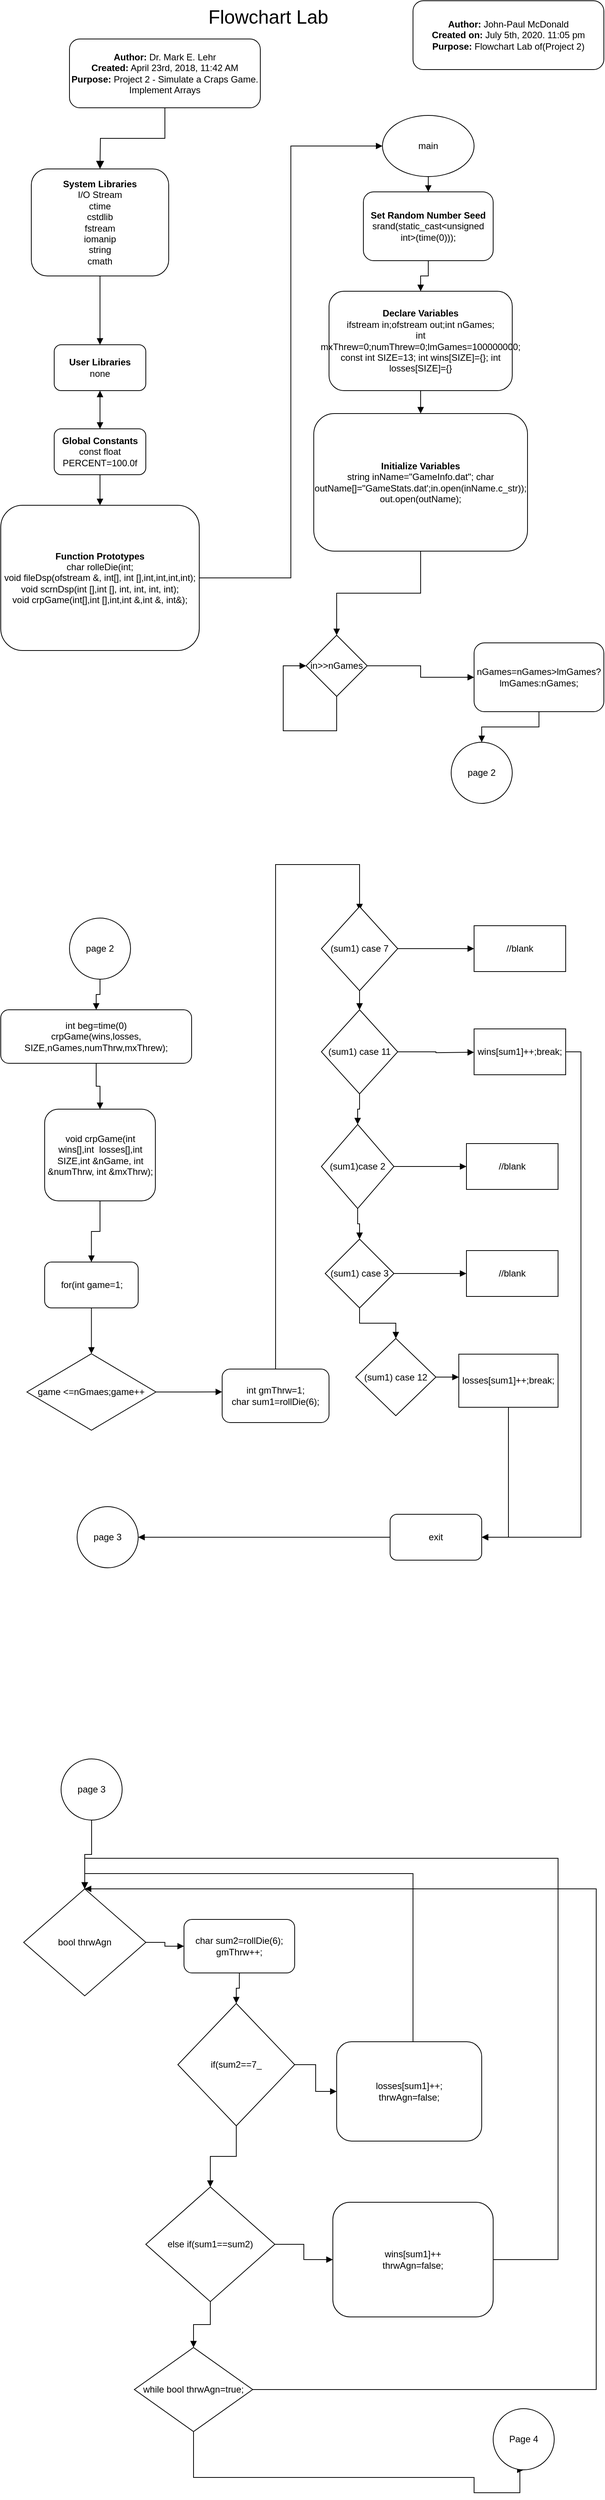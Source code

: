 <mxfile version="13.3.9" type="device"><diagram id="C5RBs43oDa-KdzZeNtuy" name="Page-1"><mxGraphModel dx="1036" dy="627" grid="1" gridSize="10" guides="1" tooltips="1" connect="1" arrows="1" fold="1" page="1" pageScale="1" pageWidth="850" pageHeight="1100" math="0" shadow="0"><root><mxCell id="WIyWlLk6GJQsqaUBKTNV-0"/><mxCell id="WIyWlLk6GJQsqaUBKTNV-1" parent="WIyWlLk6GJQsqaUBKTNV-0"/><mxCell id="WIyWlLk6GJQsqaUBKTNV-2" value="" style="rounded=0;html=1;jettySize=auto;orthogonalLoop=1;fontSize=11;endArrow=block;endFill=1;endSize=8;strokeWidth=1;shadow=0;labelBackgroundColor=none;edgeStyle=orthogonalEdgeStyle;" parent="WIyWlLk6GJQsqaUBKTNV-1" source="WIyWlLk6GJQsqaUBKTNV-3" edge="1"><mxGeometry relative="1" as="geometry"><mxPoint x="160" y="240" as="targetPoint"/></mxGeometry></mxCell><mxCell id="WIyWlLk6GJQsqaUBKTNV-3" value="&lt;b&gt;Author:&lt;/b&gt; Dr. Mark E. Lehr&lt;br&gt;&lt;b&gt;Created:&lt;/b&gt; April 23rd, 2018, 11:42 AM&lt;br&gt;&lt;b&gt;Purpose:&lt;/b&gt; Project 2 - Simulate a Craps Game.&lt;br&gt;Implement Arrays" style="rounded=1;whiteSpace=wrap;html=1;fontSize=12;glass=0;strokeWidth=1;shadow=0;" parent="WIyWlLk6GJQsqaUBKTNV-1" vertex="1"><mxGeometry x="120" y="70" width="250" height="90" as="geometry"/></mxCell><mxCell id="kO_906Hd4kEO2yHQfn7d-2" value="&lt;font style=&quot;font-size: 25px&quot;&gt;Flowchart Lab&lt;/font&gt;" style="text;html=1;align=center;verticalAlign=middle;resizable=0;points=[];autosize=1;" parent="WIyWlLk6GJQsqaUBKTNV-1" vertex="1"><mxGeometry x="295" y="30" width="170" height="20" as="geometry"/></mxCell><mxCell id="kO_906Hd4kEO2yHQfn7d-12" style="edgeStyle=orthogonalEdgeStyle;rounded=0;orthogonalLoop=1;jettySize=auto;html=1;entryX=0.5;entryY=0;entryDx=0;entryDy=0;endArrow=block;endFill=1;" parent="WIyWlLk6GJQsqaUBKTNV-1" source="kO_906Hd4kEO2yHQfn7d-3" target="kO_906Hd4kEO2yHQfn7d-11" edge="1"><mxGeometry relative="1" as="geometry"/></mxCell><mxCell id="kO_906Hd4kEO2yHQfn7d-3" value="&lt;b&gt;System Libraries&lt;/b&gt;&lt;br&gt;I/O Stream&lt;br&gt;ctime&lt;br&gt;cstdlib&lt;br&gt;fstream&lt;br&gt;iomanip&lt;br&gt;string&lt;br&gt;cmath" style="rounded=1;whiteSpace=wrap;html=1;" parent="WIyWlLk6GJQsqaUBKTNV-1" vertex="1"><mxGeometry x="70" y="240" width="180" height="140" as="geometry"/></mxCell><mxCell id="kO_906Hd4kEO2yHQfn7d-9" value="&lt;b&gt;Author:&lt;/b&gt; John-Paul McDonald&lt;br&gt;&lt;b&gt;Created on:&lt;/b&gt; July 5th, 2020. 11:05 pm&lt;br&gt;&lt;b&gt;Purpose:&lt;/b&gt;&amp;nbsp;Flowchart Lab of(Project 2)" style="rounded=1;whiteSpace=wrap;html=1;fontSize=12;glass=0;strokeWidth=1;shadow=0;" parent="WIyWlLk6GJQsqaUBKTNV-1" vertex="1"><mxGeometry x="570" y="20" width="250" height="90" as="geometry"/></mxCell><mxCell id="kO_906Hd4kEO2yHQfn7d-17" style="edgeStyle=orthogonalEdgeStyle;rounded=0;orthogonalLoop=1;jettySize=auto;html=1;entryX=0.5;entryY=0;entryDx=0;entryDy=0;endArrow=block;endFill=1;" parent="WIyWlLk6GJQsqaUBKTNV-1" source="kO_906Hd4kEO2yHQfn7d-11" target="kO_906Hd4kEO2yHQfn7d-14" edge="1"><mxGeometry relative="1" as="geometry"/></mxCell><mxCell id="kO_906Hd4kEO2yHQfn7d-11" value="&lt;b&gt;User Libraries&lt;/b&gt;&lt;br&gt;none" style="rounded=1;whiteSpace=wrap;html=1;" parent="WIyWlLk6GJQsqaUBKTNV-1" vertex="1"><mxGeometry x="100" y="470" width="120" height="60" as="geometry"/></mxCell><mxCell id="kO_906Hd4kEO2yHQfn7d-18" style="edgeStyle=orthogonalEdgeStyle;rounded=0;orthogonalLoop=1;jettySize=auto;html=1;endArrow=block;endFill=1;" parent="WIyWlLk6GJQsqaUBKTNV-1" source="kO_906Hd4kEO2yHQfn7d-14" edge="1"><mxGeometry relative="1" as="geometry"><mxPoint x="160" y="530" as="targetPoint"/></mxGeometry></mxCell><mxCell id="kO_906Hd4kEO2yHQfn7d-19" style="edgeStyle=orthogonalEdgeStyle;rounded=0;orthogonalLoop=1;jettySize=auto;html=1;entryX=0.5;entryY=0;entryDx=0;entryDy=0;endArrow=block;endFill=1;" parent="WIyWlLk6GJQsqaUBKTNV-1" source="kO_906Hd4kEO2yHQfn7d-14" target="kO_906Hd4kEO2yHQfn7d-16" edge="1"><mxGeometry relative="1" as="geometry"/></mxCell><mxCell id="kO_906Hd4kEO2yHQfn7d-14" value="&lt;b&gt;Global Constants&lt;/b&gt;&lt;br&gt;const float PERCENT=100.0f" style="rounded=1;whiteSpace=wrap;html=1;" parent="WIyWlLk6GJQsqaUBKTNV-1" vertex="1"><mxGeometry x="100" y="580" width="120" height="60" as="geometry"/></mxCell><mxCell id="kO_906Hd4kEO2yHQfn7d-21" style="edgeStyle=orthogonalEdgeStyle;rounded=0;orthogonalLoop=1;jettySize=auto;html=1;entryX=0;entryY=0.5;entryDx=0;entryDy=0;endArrow=block;endFill=1;" parent="WIyWlLk6GJQsqaUBKTNV-1" source="kO_906Hd4kEO2yHQfn7d-16" target="kO_906Hd4kEO2yHQfn7d-20" edge="1"><mxGeometry relative="1" as="geometry"/></mxCell><mxCell id="kO_906Hd4kEO2yHQfn7d-16" value="&lt;b&gt;Function Prototypes&lt;/b&gt;&lt;br&gt;char rolleDie(int;&lt;br&gt;void fileDsp(ofstream &amp;amp;, int[], int [],int,int,int,int);&lt;br&gt;void scrnDsp(int [],int [], int, int, int, int);&lt;br&gt;void crpGame(int[],int [],int,int &amp;amp;,int &amp;amp;, int&amp;amp;);" style="rounded=1;whiteSpace=wrap;html=1;" parent="WIyWlLk6GJQsqaUBKTNV-1" vertex="1"><mxGeometry x="30" y="680" width="260" height="190" as="geometry"/></mxCell><mxCell id="kO_906Hd4kEO2yHQfn7d-24" style="edgeStyle=orthogonalEdgeStyle;rounded=0;orthogonalLoop=1;jettySize=auto;html=1;endArrow=block;endFill=1;" parent="WIyWlLk6GJQsqaUBKTNV-1" source="kO_906Hd4kEO2yHQfn7d-20" target="kO_906Hd4kEO2yHQfn7d-23" edge="1"><mxGeometry relative="1" as="geometry"/></mxCell><mxCell id="kO_906Hd4kEO2yHQfn7d-20" value="main" style="ellipse;whiteSpace=wrap;html=1;" parent="WIyWlLk6GJQsqaUBKTNV-1" vertex="1"><mxGeometry x="530" y="170" width="120" height="80" as="geometry"/></mxCell><mxCell id="kO_906Hd4kEO2yHQfn7d-31" style="edgeStyle=orthogonalEdgeStyle;rounded=0;orthogonalLoop=1;jettySize=auto;html=1;entryX=0.5;entryY=0;entryDx=0;entryDy=0;endArrow=block;endFill=1;" parent="WIyWlLk6GJQsqaUBKTNV-1" source="kO_906Hd4kEO2yHQfn7d-22" target="kO_906Hd4kEO2yHQfn7d-28" edge="1"><mxGeometry relative="1" as="geometry"/></mxCell><mxCell id="kO_906Hd4kEO2yHQfn7d-22" value="&lt;b&gt;Declare Variables&lt;/b&gt;&lt;br&gt;ifstream in;ofstream out;int nGames;&lt;br&gt;int mxThrew=0;numThrew=0;lmGames=100000000;&lt;br&gt;const int SIZE=13; int wins[SIZE]={}; int losses[SIZE]={}" style="rounded=1;whiteSpace=wrap;html=1;" parent="WIyWlLk6GJQsqaUBKTNV-1" vertex="1"><mxGeometry x="460" y="400" width="240" height="130" as="geometry"/></mxCell><mxCell id="kO_906Hd4kEO2yHQfn7d-25" style="edgeStyle=orthogonalEdgeStyle;rounded=0;orthogonalLoop=1;jettySize=auto;html=1;entryX=0.5;entryY=0;entryDx=0;entryDy=0;endArrow=block;endFill=1;" parent="WIyWlLk6GJQsqaUBKTNV-1" source="kO_906Hd4kEO2yHQfn7d-23" target="kO_906Hd4kEO2yHQfn7d-22" edge="1"><mxGeometry relative="1" as="geometry"/></mxCell><mxCell id="kO_906Hd4kEO2yHQfn7d-23" value="&lt;b&gt;Set Random Number Seed&lt;/b&gt;&lt;br&gt;srand(static_cast&amp;lt;unsigned int&amp;gt;(time(0)));" style="rounded=1;whiteSpace=wrap;html=1;" parent="WIyWlLk6GJQsqaUBKTNV-1" vertex="1"><mxGeometry x="505" y="270" width="170" height="90" as="geometry"/></mxCell><mxCell id="kO_906Hd4kEO2yHQfn7d-32" style="edgeStyle=orthogonalEdgeStyle;rounded=0;orthogonalLoop=1;jettySize=auto;html=1;entryX=0.5;entryY=0;entryDx=0;entryDy=0;endArrow=block;endFill=1;" parent="WIyWlLk6GJQsqaUBKTNV-1" source="kO_906Hd4kEO2yHQfn7d-28" target="kO_906Hd4kEO2yHQfn7d-30" edge="1"><mxGeometry relative="1" as="geometry"/></mxCell><mxCell id="kO_906Hd4kEO2yHQfn7d-28" value="&lt;b&gt;Initialize Variables&lt;/b&gt;&lt;br&gt;string inName=&quot;GameInfo.dat&quot;; char outName[]=&quot;GameStats.dat';in.open(inName.c_str));&lt;br&gt;out.open(outName);&lt;br&gt;&lt;div&gt;&lt;/div&gt;" style="rounded=1;whiteSpace=wrap;html=1;" parent="WIyWlLk6GJQsqaUBKTNV-1" vertex="1"><mxGeometry x="440" y="560" width="280" height="180" as="geometry"/></mxCell><mxCell id="kO_906Hd4kEO2yHQfn7d-33" style="edgeStyle=orthogonalEdgeStyle;rounded=0;orthogonalLoop=1;jettySize=auto;html=1;endArrow=block;endFill=1;entryX=0;entryY=0.5;entryDx=0;entryDy=0;" parent="WIyWlLk6GJQsqaUBKTNV-1" source="kO_906Hd4kEO2yHQfn7d-30" target="kO_906Hd4kEO2yHQfn7d-34" edge="1"><mxGeometry relative="1" as="geometry"><mxPoint x="640" y="910" as="targetPoint"/></mxGeometry></mxCell><mxCell id="kO_906Hd4kEO2yHQfn7d-39" style="edgeStyle=orthogonalEdgeStyle;rounded=0;orthogonalLoop=1;jettySize=auto;html=1;endArrow=block;endFill=1;entryX=0;entryY=0.5;entryDx=0;entryDy=0;" parent="WIyWlLk6GJQsqaUBKTNV-1" source="kO_906Hd4kEO2yHQfn7d-30" target="kO_906Hd4kEO2yHQfn7d-30" edge="1"><mxGeometry relative="1" as="geometry"><mxPoint x="360" y="880" as="targetPoint"/><Array as="points"><mxPoint x="470" y="975"/><mxPoint x="400" y="975"/><mxPoint x="400" y="890"/></Array></mxGeometry></mxCell><mxCell id="kO_906Hd4kEO2yHQfn7d-30" value="in&amp;gt;&amp;gt;nGames" style="rhombus;whiteSpace=wrap;html=1;" parent="WIyWlLk6GJQsqaUBKTNV-1" vertex="1"><mxGeometry x="430" y="850" width="80" height="80" as="geometry"/></mxCell><mxCell id="kO_906Hd4kEO2yHQfn7d-36" style="edgeStyle=orthogonalEdgeStyle;rounded=0;orthogonalLoop=1;jettySize=auto;html=1;entryX=0.5;entryY=0;entryDx=0;entryDy=0;endArrow=block;endFill=1;" parent="WIyWlLk6GJQsqaUBKTNV-1" source="kO_906Hd4kEO2yHQfn7d-34" target="kO_906Hd4kEO2yHQfn7d-35" edge="1"><mxGeometry relative="1" as="geometry"/></mxCell><mxCell id="kO_906Hd4kEO2yHQfn7d-34" value="nGames=nGames&amp;gt;lmGames?lmGames:nGames;" style="rounded=1;whiteSpace=wrap;html=1;" parent="WIyWlLk6GJQsqaUBKTNV-1" vertex="1"><mxGeometry x="650" y="860" width="170" height="90" as="geometry"/></mxCell><mxCell id="kO_906Hd4kEO2yHQfn7d-35" value="page 2" style="ellipse;whiteSpace=wrap;html=1;aspect=fixed;" parent="WIyWlLk6GJQsqaUBKTNV-1" vertex="1"><mxGeometry x="620" y="990" width="80" height="80" as="geometry"/></mxCell><mxCell id="kO_906Hd4kEO2yHQfn7d-40" style="edgeStyle=orthogonalEdgeStyle;rounded=0;orthogonalLoop=1;jettySize=auto;html=1;exitX=0.5;exitY=1;exitDx=0;exitDy=0;entryX=0.5;entryY=0;entryDx=0;entryDy=0;endArrow=block;endFill=1;" parent="WIyWlLk6GJQsqaUBKTNV-1" source="kO_906Hd4kEO2yHQfn7d-37" target="kO_906Hd4kEO2yHQfn7d-38" edge="1"><mxGeometry relative="1" as="geometry"/></mxCell><mxCell id="kO_906Hd4kEO2yHQfn7d-37" value="page 2" style="ellipse;whiteSpace=wrap;html=1;aspect=fixed;" parent="WIyWlLk6GJQsqaUBKTNV-1" vertex="1"><mxGeometry x="120" y="1220" width="80" height="80" as="geometry"/></mxCell><mxCell id="kO_906Hd4kEO2yHQfn7d-42" style="edgeStyle=orthogonalEdgeStyle;rounded=0;orthogonalLoop=1;jettySize=auto;html=1;entryX=0.5;entryY=0;entryDx=0;entryDy=0;endArrow=block;endFill=1;" parent="WIyWlLk6GJQsqaUBKTNV-1" source="kO_906Hd4kEO2yHQfn7d-38" target="kO_906Hd4kEO2yHQfn7d-41" edge="1"><mxGeometry relative="1" as="geometry"/></mxCell><mxCell id="kO_906Hd4kEO2yHQfn7d-38" value="int beg=time(0)&lt;br&gt;crpGame(wins,losses,&lt;br&gt;SIZE,nGames,numThrw,mxThrew);" style="rounded=1;whiteSpace=wrap;html=1;" parent="WIyWlLk6GJQsqaUBKTNV-1" vertex="1"><mxGeometry x="30" y="1340" width="250" height="70" as="geometry"/></mxCell><mxCell id="kO_906Hd4kEO2yHQfn7d-44" value="" style="edgeStyle=orthogonalEdgeStyle;rounded=0;orthogonalLoop=1;jettySize=auto;html=1;endArrow=block;endFill=1;" parent="WIyWlLk6GJQsqaUBKTNV-1" source="kO_906Hd4kEO2yHQfn7d-41" target="kO_906Hd4kEO2yHQfn7d-43" edge="1"><mxGeometry relative="1" as="geometry"/></mxCell><mxCell id="kO_906Hd4kEO2yHQfn7d-41" value="void crpGame(int wins[],int&amp;nbsp; losses[],int SIZE,int &amp;amp;nGame, int &amp;amp;numThrw, int &amp;amp;mxThrw);" style="rounded=1;whiteSpace=wrap;html=1;" parent="WIyWlLk6GJQsqaUBKTNV-1" vertex="1"><mxGeometry x="87.5" y="1470" width="145" height="120" as="geometry"/></mxCell><mxCell id="kO_906Hd4kEO2yHQfn7d-46" style="edgeStyle=orthogonalEdgeStyle;rounded=0;orthogonalLoop=1;jettySize=auto;html=1;exitX=0.5;exitY=1;exitDx=0;exitDy=0;entryX=0.5;entryY=0;entryDx=0;entryDy=0;endArrow=block;endFill=1;" parent="WIyWlLk6GJQsqaUBKTNV-1" source="kO_906Hd4kEO2yHQfn7d-43" target="kO_906Hd4kEO2yHQfn7d-45" edge="1"><mxGeometry relative="1" as="geometry"/></mxCell><mxCell id="kO_906Hd4kEO2yHQfn7d-43" value="for(int game=1;" style="rounded=1;whiteSpace=wrap;html=1;" parent="WIyWlLk6GJQsqaUBKTNV-1" vertex="1"><mxGeometry x="87.5" y="1670" width="122.5" height="60" as="geometry"/></mxCell><mxCell id="kO_906Hd4kEO2yHQfn7d-47" style="edgeStyle=orthogonalEdgeStyle;rounded=0;orthogonalLoop=1;jettySize=auto;html=1;exitX=1;exitY=0.5;exitDx=0;exitDy=0;endArrow=block;endFill=1;" parent="WIyWlLk6GJQsqaUBKTNV-1" source="kO_906Hd4kEO2yHQfn7d-45" edge="1"><mxGeometry relative="1" as="geometry"><mxPoint x="320" y="1839.857" as="targetPoint"/></mxGeometry></mxCell><mxCell id="kO_906Hd4kEO2yHQfn7d-45" value="&lt;span&gt;game &amp;lt;=nGmaes;game++&lt;/span&gt;" style="rhombus;whiteSpace=wrap;html=1;" parent="WIyWlLk6GJQsqaUBKTNV-1" vertex="1"><mxGeometry x="64.25" y="1790" width="169" height="100" as="geometry"/></mxCell><mxCell id="kO_906Hd4kEO2yHQfn7d-50" style="edgeStyle=orthogonalEdgeStyle;rounded=0;orthogonalLoop=1;jettySize=auto;html=1;endArrow=block;endFill=1;" parent="WIyWlLk6GJQsqaUBKTNV-1" source="kO_906Hd4kEO2yHQfn7d-49" edge="1"><mxGeometry relative="1" as="geometry"><mxPoint x="500" y="1210" as="targetPoint"/><Array as="points"><mxPoint x="390" y="1150"/><mxPoint x="500" y="1150"/><mxPoint x="500" y="1190"/></Array></mxGeometry></mxCell><mxCell id="kO_906Hd4kEO2yHQfn7d-49" value="&lt;span&gt;int gmThrw=1;&lt;/span&gt;&lt;br&gt;&lt;span&gt;char sum1=rollDie(6);&lt;/span&gt;" style="rounded=1;whiteSpace=wrap;html=1;" parent="WIyWlLk6GJQsqaUBKTNV-1" vertex="1"><mxGeometry x="320" y="1810" width="140" height="70" as="geometry"/></mxCell><mxCell id="kO_906Hd4kEO2yHQfn7d-53" style="edgeStyle=orthogonalEdgeStyle;rounded=0;orthogonalLoop=1;jettySize=auto;html=1;exitX=0.5;exitY=1;exitDx=0;exitDy=0;entryX=0.5;entryY=0;entryDx=0;entryDy=0;endArrow=block;endFill=1;" parent="WIyWlLk6GJQsqaUBKTNV-1" source="kO_906Hd4kEO2yHQfn7d-51" target="kO_906Hd4kEO2yHQfn7d-52" edge="1"><mxGeometry relative="1" as="geometry"/></mxCell><mxCell id="kO_906Hd4kEO2yHQfn7d-57" style="edgeStyle=orthogonalEdgeStyle;rounded=0;orthogonalLoop=1;jettySize=auto;html=1;exitX=1;exitY=0.5;exitDx=0;exitDy=0;endArrow=block;endFill=1;" parent="WIyWlLk6GJQsqaUBKTNV-1" source="kO_906Hd4kEO2yHQfn7d-51" target="kO_906Hd4kEO2yHQfn7d-56" edge="1"><mxGeometry relative="1" as="geometry"/></mxCell><mxCell id="kO_906Hd4kEO2yHQfn7d-51" value="(sum1) case 7" style="rhombus;whiteSpace=wrap;html=1;" parent="WIyWlLk6GJQsqaUBKTNV-1" vertex="1"><mxGeometry x="450" y="1205" width="100" height="110" as="geometry"/></mxCell><mxCell id="kO_906Hd4kEO2yHQfn7d-54" style="edgeStyle=orthogonalEdgeStyle;rounded=0;orthogonalLoop=1;jettySize=auto;html=1;exitX=1;exitY=0.5;exitDx=0;exitDy=0;endArrow=block;endFill=1;" parent="WIyWlLk6GJQsqaUBKTNV-1" source="kO_906Hd4kEO2yHQfn7d-52" edge="1"><mxGeometry relative="1" as="geometry"><mxPoint x="650" y="1395.571" as="targetPoint"/></mxGeometry></mxCell><mxCell id="kO_906Hd4kEO2yHQfn7d-62" style="edgeStyle=orthogonalEdgeStyle;rounded=0;orthogonalLoop=1;jettySize=auto;html=1;exitX=0.5;exitY=1;exitDx=0;exitDy=0;endArrow=block;endFill=1;" parent="WIyWlLk6GJQsqaUBKTNV-1" source="kO_906Hd4kEO2yHQfn7d-52" target="kO_906Hd4kEO2yHQfn7d-60" edge="1"><mxGeometry relative="1" as="geometry"/></mxCell><mxCell id="kO_906Hd4kEO2yHQfn7d-52" value="(sum1) case 11" style="rhombus;whiteSpace=wrap;html=1;" parent="WIyWlLk6GJQsqaUBKTNV-1" vertex="1"><mxGeometry x="450" y="1340" width="100" height="110" as="geometry"/></mxCell><mxCell id="kO_906Hd4kEO2yHQfn7d-59" style="edgeStyle=orthogonalEdgeStyle;rounded=0;orthogonalLoop=1;jettySize=auto;html=1;exitX=1;exitY=0.5;exitDx=0;exitDy=0;entryX=1;entryY=0.5;entryDx=0;entryDy=0;endArrow=block;endFill=1;" parent="WIyWlLk6GJQsqaUBKTNV-1" source="kO_906Hd4kEO2yHQfn7d-55" target="kO_906Hd4kEO2yHQfn7d-58" edge="1"><mxGeometry relative="1" as="geometry"/></mxCell><mxCell id="kO_906Hd4kEO2yHQfn7d-55" value="wins[sum1]++;break;" style="rounded=0;whiteSpace=wrap;html=1;" parent="WIyWlLk6GJQsqaUBKTNV-1" vertex="1"><mxGeometry x="650" y="1365" width="120" height="60" as="geometry"/></mxCell><mxCell id="kO_906Hd4kEO2yHQfn7d-56" value="//blank" style="rounded=0;whiteSpace=wrap;html=1;" parent="WIyWlLk6GJQsqaUBKTNV-1" vertex="1"><mxGeometry x="650" y="1230" width="120" height="60" as="geometry"/></mxCell><mxCell id="kO_906Hd4kEO2yHQfn7d-77" style="edgeStyle=orthogonalEdgeStyle;rounded=0;orthogonalLoop=1;jettySize=auto;html=1;endArrow=block;endFill=1;" parent="WIyWlLk6GJQsqaUBKTNV-1" source="kO_906Hd4kEO2yHQfn7d-58" target="kO_906Hd4kEO2yHQfn7d-76" edge="1"><mxGeometry relative="1" as="geometry"/></mxCell><mxCell id="kO_906Hd4kEO2yHQfn7d-58" value="exit" style="rounded=1;whiteSpace=wrap;html=1;" parent="WIyWlLk6GJQsqaUBKTNV-1" vertex="1"><mxGeometry x="540" y="2000" width="120" height="60" as="geometry"/></mxCell><mxCell id="kO_906Hd4kEO2yHQfn7d-63" style="edgeStyle=orthogonalEdgeStyle;rounded=0;orthogonalLoop=1;jettySize=auto;html=1;exitX=1;exitY=0.5;exitDx=0;exitDy=0;entryX=0;entryY=0.5;entryDx=0;entryDy=0;endArrow=block;endFill=1;" parent="WIyWlLk6GJQsqaUBKTNV-1" source="kO_906Hd4kEO2yHQfn7d-60" target="kO_906Hd4kEO2yHQfn7d-61" edge="1"><mxGeometry relative="1" as="geometry"/></mxCell><mxCell id="kO_906Hd4kEO2yHQfn7d-67" style="edgeStyle=orthogonalEdgeStyle;rounded=0;orthogonalLoop=1;jettySize=auto;html=1;entryX=0.5;entryY=0;entryDx=0;entryDy=0;endArrow=block;endFill=1;" parent="WIyWlLk6GJQsqaUBKTNV-1" source="kO_906Hd4kEO2yHQfn7d-60" target="kO_906Hd4kEO2yHQfn7d-64" edge="1"><mxGeometry relative="1" as="geometry"/></mxCell><mxCell id="kO_906Hd4kEO2yHQfn7d-60" value="(sum1)case 2" style="rhombus;whiteSpace=wrap;html=1;" parent="WIyWlLk6GJQsqaUBKTNV-1" vertex="1"><mxGeometry x="450" y="1490" width="95" height="110" as="geometry"/></mxCell><mxCell id="kO_906Hd4kEO2yHQfn7d-61" value="//blank" style="rounded=0;whiteSpace=wrap;html=1;" parent="WIyWlLk6GJQsqaUBKTNV-1" vertex="1"><mxGeometry x="640" y="1515" width="120" height="60" as="geometry"/></mxCell><mxCell id="kO_906Hd4kEO2yHQfn7d-69" style="edgeStyle=orthogonalEdgeStyle;rounded=0;orthogonalLoop=1;jettySize=auto;html=1;exitX=1;exitY=0.5;exitDx=0;exitDy=0;entryX=0;entryY=0.5;entryDx=0;entryDy=0;endArrow=block;endFill=1;" parent="WIyWlLk6GJQsqaUBKTNV-1" source="kO_906Hd4kEO2yHQfn7d-64" target="kO_906Hd4kEO2yHQfn7d-68" edge="1"><mxGeometry relative="1" as="geometry"/></mxCell><mxCell id="kO_906Hd4kEO2yHQfn7d-72" style="edgeStyle=orthogonalEdgeStyle;rounded=0;orthogonalLoop=1;jettySize=auto;html=1;entryX=0.5;entryY=0;entryDx=0;entryDy=0;endArrow=block;endFill=1;" parent="WIyWlLk6GJQsqaUBKTNV-1" source="kO_906Hd4kEO2yHQfn7d-64" target="kO_906Hd4kEO2yHQfn7d-71" edge="1"><mxGeometry relative="1" as="geometry"/></mxCell><mxCell id="kO_906Hd4kEO2yHQfn7d-64" value="(sum1) case 3" style="rhombus;whiteSpace=wrap;html=1;" parent="WIyWlLk6GJQsqaUBKTNV-1" vertex="1"><mxGeometry x="455" y="1640" width="90" height="90" as="geometry"/></mxCell><mxCell id="kO_906Hd4kEO2yHQfn7d-68" value="//blank" style="rounded=0;whiteSpace=wrap;html=1;" parent="WIyWlLk6GJQsqaUBKTNV-1" vertex="1"><mxGeometry x="640" y="1655" width="120" height="60" as="geometry"/></mxCell><mxCell id="kO_906Hd4kEO2yHQfn7d-70" value="&lt;span style=&quot;color: rgba(0 , 0 , 0 , 0) ; font-family: monospace ; font-size: 0px&quot;&gt;%3CmxGraphModel%3E%3Croot%3E%3CmxCell%20id%3D%220%22%2F%3E%3CmxCell%20id%3D%221%22%20parent%3D%220%22%2F%3E%3CmxCell%20id%3D%222%22%20value%3D%22(sum1)%20case%203%22%20style%3D%22rhombus%3BwhiteSpace%3Dwrap%3Bhtml%3D1%3B%22%20vertex%3D%221%22%20parent%3D%221%22%3E%3CmxGeometry%20x%3D%22455%22%20y%3D%221640%22%20width%3D%2290%22%20height%3D%2290%22%20as%3D%22geometry%22%2F%3E%3C%2FmxCell%3E%3C%2Froot%3E%3C%2FmxGraphModel%3E&lt;/span&gt;" style="text;html=1;align=center;verticalAlign=middle;resizable=0;points=[];autosize=1;" parent="WIyWlLk6GJQsqaUBKTNV-1" vertex="1"><mxGeometry x="530" y="1781" width="20" height="20" as="geometry"/></mxCell><mxCell id="kO_906Hd4kEO2yHQfn7d-73" style="edgeStyle=orthogonalEdgeStyle;rounded=0;orthogonalLoop=1;jettySize=auto;html=1;endArrow=block;endFill=1;" parent="WIyWlLk6GJQsqaUBKTNV-1" source="kO_906Hd4kEO2yHQfn7d-71" edge="1"><mxGeometry relative="1" as="geometry"><mxPoint x="630" y="1820.5" as="targetPoint"/></mxGeometry></mxCell><mxCell id="kO_906Hd4kEO2yHQfn7d-71" value="(sum1) case 12" style="rhombus;whiteSpace=wrap;html=1;" parent="WIyWlLk6GJQsqaUBKTNV-1" vertex="1"><mxGeometry x="495" y="1770" width="105" height="101" as="geometry"/></mxCell><mxCell id="kO_906Hd4kEO2yHQfn7d-75" style="edgeStyle=orthogonalEdgeStyle;rounded=0;orthogonalLoop=1;jettySize=auto;html=1;entryX=1;entryY=0.5;entryDx=0;entryDy=0;endArrow=block;endFill=1;" parent="WIyWlLk6GJQsqaUBKTNV-1" source="kO_906Hd4kEO2yHQfn7d-74" target="kO_906Hd4kEO2yHQfn7d-58" edge="1"><mxGeometry relative="1" as="geometry"/></mxCell><mxCell id="kO_906Hd4kEO2yHQfn7d-74" value="losses[sum1]++;break;" style="rounded=0;whiteSpace=wrap;html=1;" parent="WIyWlLk6GJQsqaUBKTNV-1" vertex="1"><mxGeometry x="630" y="1790.5" width="130" height="69.5" as="geometry"/></mxCell><mxCell id="kO_906Hd4kEO2yHQfn7d-76" value="page 3" style="ellipse;whiteSpace=wrap;html=1;aspect=fixed;" parent="WIyWlLk6GJQsqaUBKTNV-1" vertex="1"><mxGeometry x="130" y="1990" width="80" height="80" as="geometry"/></mxCell><mxCell id="kO_906Hd4kEO2yHQfn7d-80" style="edgeStyle=orthogonalEdgeStyle;rounded=0;orthogonalLoop=1;jettySize=auto;html=1;entryX=0.5;entryY=0;entryDx=0;entryDy=0;endArrow=block;endFill=1;" parent="WIyWlLk6GJQsqaUBKTNV-1" source="kO_906Hd4kEO2yHQfn7d-78" target="kO_906Hd4kEO2yHQfn7d-79" edge="1"><mxGeometry relative="1" as="geometry"/></mxCell><mxCell id="kO_906Hd4kEO2yHQfn7d-78" value="page 3" style="ellipse;whiteSpace=wrap;html=1;aspect=fixed;" parent="WIyWlLk6GJQsqaUBKTNV-1" vertex="1"><mxGeometry x="109" y="2320" width="80" height="80" as="geometry"/></mxCell><mxCell id="kO_906Hd4kEO2yHQfn7d-82" style="edgeStyle=orthogonalEdgeStyle;rounded=0;orthogonalLoop=1;jettySize=auto;html=1;entryX=0;entryY=0.5;entryDx=0;entryDy=0;endArrow=block;endFill=1;" parent="WIyWlLk6GJQsqaUBKTNV-1" source="kO_906Hd4kEO2yHQfn7d-79" target="kO_906Hd4kEO2yHQfn7d-81" edge="1"><mxGeometry relative="1" as="geometry"/></mxCell><mxCell id="kO_906Hd4kEO2yHQfn7d-79" value="bool thrwAgn" style="rhombus;whiteSpace=wrap;html=1;" parent="WIyWlLk6GJQsqaUBKTNV-1" vertex="1"><mxGeometry x="60" y="2490" width="160" height="140" as="geometry"/></mxCell><mxCell id="kO_906Hd4kEO2yHQfn7d-84" style="edgeStyle=orthogonalEdgeStyle;rounded=0;orthogonalLoop=1;jettySize=auto;html=1;entryX=0.5;entryY=0;entryDx=0;entryDy=0;endArrow=block;endFill=1;" parent="WIyWlLk6GJQsqaUBKTNV-1" source="kO_906Hd4kEO2yHQfn7d-81" target="kO_906Hd4kEO2yHQfn7d-83" edge="1"><mxGeometry relative="1" as="geometry"/></mxCell><mxCell id="kO_906Hd4kEO2yHQfn7d-81" value="char sum2=rollDie(6);&lt;br&gt;gmThrw++;" style="rounded=1;whiteSpace=wrap;html=1;" parent="WIyWlLk6GJQsqaUBKTNV-1" vertex="1"><mxGeometry x="270" y="2530" width="145" height="70" as="geometry"/></mxCell><mxCell id="kO_906Hd4kEO2yHQfn7d-87" style="edgeStyle=orthogonalEdgeStyle;rounded=0;orthogonalLoop=1;jettySize=auto;html=1;entryX=0;entryY=0.5;entryDx=0;entryDy=0;endArrow=block;endFill=1;" parent="WIyWlLk6GJQsqaUBKTNV-1" source="kO_906Hd4kEO2yHQfn7d-83" target="kO_906Hd4kEO2yHQfn7d-85" edge="1"><mxGeometry relative="1" as="geometry"/></mxCell><mxCell id="kO_906Hd4kEO2yHQfn7d-89" style="edgeStyle=orthogonalEdgeStyle;rounded=0;orthogonalLoop=1;jettySize=auto;html=1;entryX=0.5;entryY=0;entryDx=0;entryDy=0;endArrow=block;endFill=1;" parent="WIyWlLk6GJQsqaUBKTNV-1" source="kO_906Hd4kEO2yHQfn7d-83" target="kO_906Hd4kEO2yHQfn7d-88" edge="1"><mxGeometry relative="1" as="geometry"/></mxCell><mxCell id="kO_906Hd4kEO2yHQfn7d-83" value="if(sum2==7_" style="rhombus;whiteSpace=wrap;html=1;" parent="WIyWlLk6GJQsqaUBKTNV-1" vertex="1"><mxGeometry x="262" y="2640" width="153" height="160" as="geometry"/></mxCell><mxCell id="kO_906Hd4kEO2yHQfn7d-86" style="edgeStyle=orthogonalEdgeStyle;rounded=0;orthogonalLoop=1;jettySize=auto;html=1;entryX=0.5;entryY=0;entryDx=0;entryDy=0;endArrow=block;endFill=1;" parent="WIyWlLk6GJQsqaUBKTNV-1" source="kO_906Hd4kEO2yHQfn7d-85" target="kO_906Hd4kEO2yHQfn7d-79" edge="1"><mxGeometry relative="1" as="geometry"><Array as="points"><mxPoint x="570" y="2470"/><mxPoint x="140" y="2470"/></Array></mxGeometry></mxCell><mxCell id="kO_906Hd4kEO2yHQfn7d-85" value="losses[sum1]++;&lt;br&gt;thrwAgn=false;" style="rounded=1;whiteSpace=wrap;html=1;" parent="WIyWlLk6GJQsqaUBKTNV-1" vertex="1"><mxGeometry x="470" y="2690" width="190" height="130" as="geometry"/></mxCell><mxCell id="kO_906Hd4kEO2yHQfn7d-91" style="edgeStyle=orthogonalEdgeStyle;rounded=0;orthogonalLoop=1;jettySize=auto;html=1;entryX=0;entryY=0.5;entryDx=0;entryDy=0;endArrow=block;endFill=1;" parent="WIyWlLk6GJQsqaUBKTNV-1" source="kO_906Hd4kEO2yHQfn7d-88" target="kO_906Hd4kEO2yHQfn7d-90" edge="1"><mxGeometry relative="1" as="geometry"/></mxCell><mxCell id="kO_906Hd4kEO2yHQfn7d-94" style="edgeStyle=orthogonalEdgeStyle;rounded=0;orthogonalLoop=1;jettySize=auto;html=1;entryX=0.5;entryY=0;entryDx=0;entryDy=0;endArrow=block;endFill=1;" parent="WIyWlLk6GJQsqaUBKTNV-1" source="kO_906Hd4kEO2yHQfn7d-88" target="kO_906Hd4kEO2yHQfn7d-93" edge="1"><mxGeometry relative="1" as="geometry"/></mxCell><mxCell id="kO_906Hd4kEO2yHQfn7d-88" value="else if(sum1==sum2)" style="rhombus;whiteSpace=wrap;html=1;" parent="WIyWlLk6GJQsqaUBKTNV-1" vertex="1"><mxGeometry x="220" y="2880" width="169" height="150" as="geometry"/></mxCell><mxCell id="kO_906Hd4kEO2yHQfn7d-92" style="edgeStyle=orthogonalEdgeStyle;rounded=0;orthogonalLoop=1;jettySize=auto;html=1;endArrow=block;endFill=1;" parent="WIyWlLk6GJQsqaUBKTNV-1" source="kO_906Hd4kEO2yHQfn7d-90" edge="1"><mxGeometry relative="1" as="geometry"><mxPoint x="140" y="2490" as="targetPoint"/><Array as="points"><mxPoint x="760" y="2975"/><mxPoint x="760" y="2450"/><mxPoint x="140" y="2450"/></Array></mxGeometry></mxCell><mxCell id="kO_906Hd4kEO2yHQfn7d-90" value="wins[sum1]++&lt;br&gt;thrwAgn=false;" style="rounded=1;whiteSpace=wrap;html=1;" parent="WIyWlLk6GJQsqaUBKTNV-1" vertex="1"><mxGeometry x="465" y="2900" width="210" height="150" as="geometry"/></mxCell><mxCell id="kO_906Hd4kEO2yHQfn7d-95" style="edgeStyle=orthogonalEdgeStyle;rounded=0;orthogonalLoop=1;jettySize=auto;html=1;endArrow=block;endFill=1;" parent="WIyWlLk6GJQsqaUBKTNV-1" source="kO_906Hd4kEO2yHQfn7d-93" edge="1"><mxGeometry relative="1" as="geometry"><mxPoint x="140" y="2490" as="targetPoint"/><Array as="points"><mxPoint x="810" y="3145"/><mxPoint x="810" y="2490"/></Array></mxGeometry></mxCell><mxCell id="kO_906Hd4kEO2yHQfn7d-96" style="edgeStyle=orthogonalEdgeStyle;rounded=0;orthogonalLoop=1;jettySize=auto;html=1;endArrow=block;endFill=1;entryX=0.5;entryY=1;entryDx=0;entryDy=0;" parent="WIyWlLk6GJQsqaUBKTNV-1" source="kO_906Hd4kEO2yHQfn7d-93" target="kO_906Hd4kEO2yHQfn7d-97" edge="1"><mxGeometry relative="1" as="geometry"><mxPoint x="710" y="3260" as="targetPoint"/><Array as="points"><mxPoint x="282" y="3260"/><mxPoint x="650" y="3260"/><mxPoint x="650" y="3280"/><mxPoint x="710" y="3280"/><mxPoint x="710" y="3250"/></Array></mxGeometry></mxCell><mxCell id="kO_906Hd4kEO2yHQfn7d-93" value="while bool thrwAgn=true;" style="rhombus;whiteSpace=wrap;html=1;" parent="WIyWlLk6GJQsqaUBKTNV-1" vertex="1"><mxGeometry x="205" y="3090" width="155" height="110" as="geometry"/></mxCell><mxCell id="kO_906Hd4kEO2yHQfn7d-97" value="Page 4" style="ellipse;whiteSpace=wrap;html=1;aspect=fixed;" parent="WIyWlLk6GJQsqaUBKTNV-1" vertex="1"><mxGeometry x="675" y="3170" width="80" height="80" as="geometry"/></mxCell></root></mxGraphModel></diagram></mxfile>